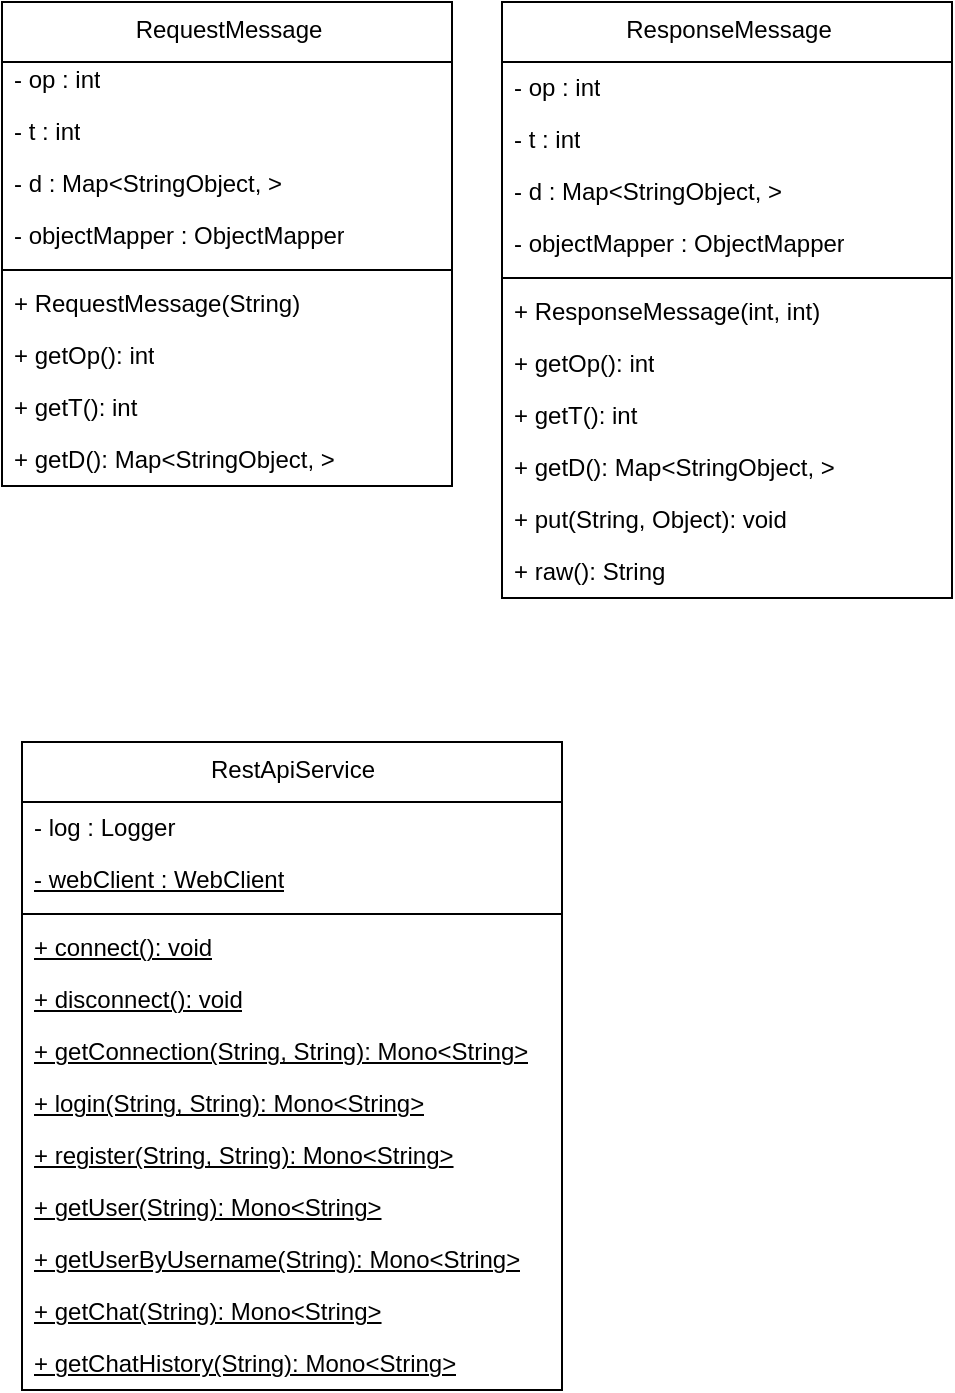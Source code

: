 <mxfile>
    <diagram id="TqY-RZvhBHkJc5HB1UVp" name="Page-1">
        <mxGraphModel dx="1086" dy="779" grid="1" gridSize="10" guides="1" tooltips="1" connect="1" arrows="1" fold="1" page="1" pageScale="1" pageWidth="850" pageHeight="1100" math="0" shadow="0">
            <root>
                <mxCell id="0"/>
                <mxCell id="1" parent="0"/>
                <mxCell id="2" value="RequestMessage" style="swimlane;fontStyle=0;align=center;verticalAlign=top;childLayout=stackLayout;horizontal=1;startSize=30;horizontalStack=0;resizeParent=1;resizeParentMax=0;resizeLast=0;collapsible=0;marginBottom=0;html=1;" parent="1" vertex="1">
                    <mxGeometry x="70" y="80" width="225" height="242" as="geometry"/>
                </mxCell>
                <mxCell id="3" value="- op : int" style="text;html=1;strokeColor=none;fillColor=none;align=left;verticalAlign=middle;spacingLeft=4;spacingRight=4;overflow=hidden;rotatable=0;points=[[0,0.5],[1,0.5]];portConstraint=eastwest;" parent="2" vertex="1">
                    <mxGeometry y="26" width="225" height="26" as="geometry"/>
                </mxCell>
                <mxCell id="4" value="- t : int" style="text;html=1;strokeColor=none;fillColor=none;align=left;verticalAlign=middle;spacingLeft=4;spacingRight=4;overflow=hidden;rotatable=0;points=[[0,0.5],[1,0.5]];portConstraint=eastwest;" parent="2" vertex="1">
                    <mxGeometry y="52" width="225" height="26" as="geometry"/>
                </mxCell>
                <mxCell id="5" value="- d : Map&lt;String,Object&gt;&amp;lt;StringObject, &amp;gt;" style="text;html=1;strokeColor=none;fillColor=none;align=left;verticalAlign=middle;spacingLeft=4;spacingRight=4;overflow=hidden;rotatable=0;points=[[0,0.5],[1,0.5]];portConstraint=eastwest;" parent="2" vertex="1">
                    <mxGeometry y="78" width="225" height="26" as="geometry"/>
                </mxCell>
                <mxCell id="6" value="- objectMapper : ObjectMapper" style="text;html=1;strokeColor=none;fillColor=none;align=left;verticalAlign=middle;spacingLeft=4;spacingRight=4;overflow=hidden;rotatable=0;points=[[0,0.5],[1,0.5]];portConstraint=eastwest;" parent="2" vertex="1">
                    <mxGeometry y="104" width="225" height="26" as="geometry"/>
                </mxCell>
                <mxCell id="7" style="line;strokeWidth=1;fillColor=none;align=left;verticalAlign=middle;spacingTop=-1;spacingLeft=3;spacingRight=3;rotatable=0;labelPosition=right;points=[];portConstraint=eastwest;" parent="2" vertex="1">
                    <mxGeometry y="130" width="225" height="8" as="geometry"/>
                </mxCell>
                <mxCell id="8" value="+ RequestMessage(String)" style="text;html=1;strokeColor=none;fillColor=none;align=left;verticalAlign=middle;spacingLeft=4;spacingRight=4;overflow=hidden;rotatable=0;points=[[0,0.5],[1,0.5]];portConstraint=eastwest;" parent="2" vertex="1">
                    <mxGeometry y="138" width="225" height="26" as="geometry"/>
                </mxCell>
                <mxCell id="9" value="+ getOp(): int" style="text;html=1;strokeColor=none;fillColor=none;align=left;verticalAlign=middle;spacingLeft=4;spacingRight=4;overflow=hidden;rotatable=0;points=[[0,0.5],[1,0.5]];portConstraint=eastwest;" parent="2" vertex="1">
                    <mxGeometry y="164" width="225" height="26" as="geometry"/>
                </mxCell>
                <mxCell id="10" value="+ getT(): int" style="text;html=1;strokeColor=none;fillColor=none;align=left;verticalAlign=middle;spacingLeft=4;spacingRight=4;overflow=hidden;rotatable=0;points=[[0,0.5],[1,0.5]];portConstraint=eastwest;" parent="2" vertex="1">
                    <mxGeometry y="190" width="225" height="26" as="geometry"/>
                </mxCell>
                <mxCell id="11" value="+ getD(): Map&lt;String,Object&gt;&amp;lt;StringObject, &amp;gt;" style="text;html=1;strokeColor=none;fillColor=none;align=left;verticalAlign=middle;spacingLeft=4;spacingRight=4;overflow=hidden;rotatable=0;points=[[0,0.5],[1,0.5]];portConstraint=eastwest;" parent="2" vertex="1">
                    <mxGeometry y="216" width="225" height="26" as="geometry"/>
                </mxCell>
                <mxCell id="12" value="ResponseMessage" style="swimlane;fontStyle=0;align=center;verticalAlign=top;childLayout=stackLayout;horizontal=1;startSize=30;horizontalStack=0;resizeParent=1;resizeParentMax=0;resizeLast=0;collapsible=0;marginBottom=0;html=1;" parent="1" vertex="1">
                    <mxGeometry x="320" y="80" width="225" height="298" as="geometry"/>
                </mxCell>
                <mxCell id="13" value="- op : int" style="text;html=1;strokeColor=none;fillColor=none;align=left;verticalAlign=middle;spacingLeft=4;spacingRight=4;overflow=hidden;rotatable=0;points=[[0,0.5],[1,0.5]];portConstraint=eastwest;" parent="12" vertex="1">
                    <mxGeometry y="30" width="225" height="26" as="geometry"/>
                </mxCell>
                <mxCell id="14" value="- t : int" style="text;html=1;strokeColor=none;fillColor=none;align=left;verticalAlign=middle;spacingLeft=4;spacingRight=4;overflow=hidden;rotatable=0;points=[[0,0.5],[1,0.5]];portConstraint=eastwest;" parent="12" vertex="1">
                    <mxGeometry y="56" width="225" height="26" as="geometry"/>
                </mxCell>
                <mxCell id="15" value="- d : Map&lt;String,Object&gt;&amp;lt;StringObject, &amp;gt;" style="text;html=1;strokeColor=none;fillColor=none;align=left;verticalAlign=middle;spacingLeft=4;spacingRight=4;overflow=hidden;rotatable=0;points=[[0,0.5],[1,0.5]];portConstraint=eastwest;" parent="12" vertex="1">
                    <mxGeometry y="82" width="225" height="26" as="geometry"/>
                </mxCell>
                <mxCell id="16" value="- objectMapper : ObjectMapper" style="text;html=1;strokeColor=none;fillColor=none;align=left;verticalAlign=middle;spacingLeft=4;spacingRight=4;overflow=hidden;rotatable=0;points=[[0,0.5],[1,0.5]];portConstraint=eastwest;" parent="12" vertex="1">
                    <mxGeometry y="108" width="225" height="26" as="geometry"/>
                </mxCell>
                <mxCell id="17" style="line;strokeWidth=1;fillColor=none;align=left;verticalAlign=middle;spacingTop=-1;spacingLeft=3;spacingRight=3;rotatable=0;labelPosition=right;points=[];portConstraint=eastwest;" parent="12" vertex="1">
                    <mxGeometry y="134" width="225" height="8" as="geometry"/>
                </mxCell>
                <mxCell id="18" value="+ ResponseMessage(int, int)" style="text;html=1;strokeColor=none;fillColor=none;align=left;verticalAlign=middle;spacingLeft=4;spacingRight=4;overflow=hidden;rotatable=0;points=[[0,0.5],[1,0.5]];portConstraint=eastwest;" parent="12" vertex="1">
                    <mxGeometry y="142" width="225" height="26" as="geometry"/>
                </mxCell>
                <mxCell id="19" value="+ getOp(): int" style="text;html=1;strokeColor=none;fillColor=none;align=left;verticalAlign=middle;spacingLeft=4;spacingRight=4;overflow=hidden;rotatable=0;points=[[0,0.5],[1,0.5]];portConstraint=eastwest;" parent="12" vertex="1">
                    <mxGeometry y="168" width="225" height="26" as="geometry"/>
                </mxCell>
                <mxCell id="20" value="+ getT(): int" style="text;html=1;strokeColor=none;fillColor=none;align=left;verticalAlign=middle;spacingLeft=4;spacingRight=4;overflow=hidden;rotatable=0;points=[[0,0.5],[1,0.5]];portConstraint=eastwest;" parent="12" vertex="1">
                    <mxGeometry y="194" width="225" height="26" as="geometry"/>
                </mxCell>
                <mxCell id="21" value="+ getD(): Map&lt;String,Object&gt;&amp;lt;StringObject, &amp;gt;" style="text;html=1;strokeColor=none;fillColor=none;align=left;verticalAlign=middle;spacingLeft=4;spacingRight=4;overflow=hidden;rotatable=0;points=[[0,0.5],[1,0.5]];portConstraint=eastwest;" parent="12" vertex="1">
                    <mxGeometry y="220" width="225" height="26" as="geometry"/>
                </mxCell>
                <mxCell id="22" value="+ put(String, Object): void" style="text;html=1;strokeColor=none;fillColor=none;align=left;verticalAlign=middle;spacingLeft=4;spacingRight=4;overflow=hidden;rotatable=0;points=[[0,0.5],[1,0.5]];portConstraint=eastwest;" parent="12" vertex="1">
                    <mxGeometry y="246" width="225" height="26" as="geometry"/>
                </mxCell>
                <mxCell id="23" value="+ raw(): String" style="text;html=1;strokeColor=none;fillColor=none;align=left;verticalAlign=middle;spacingLeft=4;spacingRight=4;overflow=hidden;rotatable=0;points=[[0,0.5],[1,0.5]];portConstraint=eastwest;" parent="12" vertex="1">
                    <mxGeometry y="272" width="225" height="26" as="geometry"/>
                </mxCell>
                <mxCell id="24" value="RestApiService" style="swimlane;fontStyle=0;align=center;verticalAlign=top;childLayout=stackLayout;horizontal=1;startSize=30;horizontalStack=0;resizeParent=1;resizeParentMax=0;resizeLast=0;collapsible=0;marginBottom=0;html=1;" parent="1" vertex="1">
                    <mxGeometry x="80" y="450" width="270" height="324" as="geometry"/>
                </mxCell>
                <mxCell id="25" value="- log : Logger" style="text;html=1;strokeColor=none;fillColor=none;align=left;verticalAlign=middle;spacingLeft=4;spacingRight=4;overflow=hidden;rotatable=0;points=[[0,0.5],[1,0.5]];portConstraint=eastwest;" parent="24" vertex="1">
                    <mxGeometry y="30" width="270" height="26" as="geometry"/>
                </mxCell>
                <mxCell id="26" value="- webClient : WebClient" style="text;html=1;strokeColor=none;fillColor=none;align=left;verticalAlign=middle;spacingLeft=4;spacingRight=4;overflow=hidden;rotatable=0;points=[[0,0.5],[1,0.5]];portConstraint=eastwest;fontStyle=4;" parent="24" vertex="1">
                    <mxGeometry y="56" width="270" height="26" as="geometry"/>
                </mxCell>
                <mxCell id="27" style="line;strokeWidth=1;fillColor=none;align=left;verticalAlign=middle;spacingTop=-1;spacingLeft=3;spacingRight=3;rotatable=0;labelPosition=right;points=[];portConstraint=eastwest;" parent="24" vertex="1">
                    <mxGeometry y="82" width="270" height="8" as="geometry"/>
                </mxCell>
                <mxCell id="28" value="+ connect(): void" style="text;html=1;strokeColor=none;fillColor=none;align=left;verticalAlign=middle;spacingLeft=4;spacingRight=4;overflow=hidden;rotatable=0;points=[[0,0.5],[1,0.5]];portConstraint=eastwest;fontStyle=4;" parent="24" vertex="1">
                    <mxGeometry y="90" width="270" height="26" as="geometry"/>
                </mxCell>
                <mxCell id="29" value="+ disconnect(): void" style="text;html=1;strokeColor=none;fillColor=none;align=left;verticalAlign=middle;spacingLeft=4;spacingRight=4;overflow=hidden;rotatable=0;points=[[0,0.5],[1,0.5]];portConstraint=eastwest;fontStyle=4;" parent="24" vertex="1">
                    <mxGeometry y="116" width="270" height="26" as="geometry"/>
                </mxCell>
                <mxCell id="30" value="+ getConnection(String, String): Mono&lt;String&gt;&amp;lt;String&amp;gt;" style="text;html=1;strokeColor=none;fillColor=none;align=left;verticalAlign=middle;spacingLeft=4;spacingRight=4;overflow=hidden;rotatable=0;points=[[0,0.5],[1,0.5]];portConstraint=eastwest;fontStyle=4;" parent="24" vertex="1">
                    <mxGeometry y="142" width="270" height="26" as="geometry"/>
                </mxCell>
                <mxCell id="31" value="+ login(String, String): Mono&lt;String&gt;&amp;lt;String&amp;gt;" style="text;html=1;strokeColor=none;fillColor=none;align=left;verticalAlign=middle;spacingLeft=4;spacingRight=4;overflow=hidden;rotatable=0;points=[[0,0.5],[1,0.5]];portConstraint=eastwest;fontStyle=4;" parent="24" vertex="1">
                    <mxGeometry y="168" width="270" height="26" as="geometry"/>
                </mxCell>
                <mxCell id="32" value="+ register(String, String): Mono&lt;String&gt;&amp;lt;String&amp;gt;" style="text;html=1;strokeColor=none;fillColor=none;align=left;verticalAlign=middle;spacingLeft=4;spacingRight=4;overflow=hidden;rotatable=0;points=[[0,0.5],[1,0.5]];portConstraint=eastwest;fontStyle=4;" parent="24" vertex="1">
                    <mxGeometry y="194" width="270" height="26" as="geometry"/>
                </mxCell>
                <mxCell id="33" value="+ getUser(String): Mono&lt;String&gt;&amp;lt;String&amp;gt;" style="text;html=1;strokeColor=none;fillColor=none;align=left;verticalAlign=middle;spacingLeft=4;spacingRight=4;overflow=hidden;rotatable=0;points=[[0,0.5],[1,0.5]];portConstraint=eastwest;fontStyle=4;" parent="24" vertex="1">
                    <mxGeometry y="220" width="270" height="26" as="geometry"/>
                </mxCell>
                <mxCell id="34" value="+ getUserByUsername(String): Mono&lt;String&gt;&amp;lt;String&amp;gt;" style="text;html=1;strokeColor=none;fillColor=none;align=left;verticalAlign=middle;spacingLeft=4;spacingRight=4;overflow=hidden;rotatable=0;points=[[0,0.5],[1,0.5]];portConstraint=eastwest;fontStyle=4;" parent="24" vertex="1">
                    <mxGeometry y="246" width="270" height="26" as="geometry"/>
                </mxCell>
                <mxCell id="35" value="+ getChat(String): Mono&lt;String&gt;&amp;lt;String&amp;gt;" style="text;html=1;strokeColor=none;fillColor=none;align=left;verticalAlign=middle;spacingLeft=4;spacingRight=4;overflow=hidden;rotatable=0;points=[[0,0.5],[1,0.5]];portConstraint=eastwest;fontStyle=4;" parent="24" vertex="1">
                    <mxGeometry y="272" width="270" height="26" as="geometry"/>
                </mxCell>
                <mxCell id="36" value="+ getChatHistory(String): Mono&lt;String&gt;&amp;lt;String&amp;gt;" style="text;html=1;strokeColor=none;fillColor=none;align=left;verticalAlign=middle;spacingLeft=4;spacingRight=4;overflow=hidden;rotatable=0;points=[[0,0.5],[1,0.5]];portConstraint=eastwest;fontStyle=4;" parent="24" vertex="1">
                    <mxGeometry y="298" width="270" height="26" as="geometry"/>
                </mxCell>
            </root>
        </mxGraphModel>
    </diagram>
</mxfile>